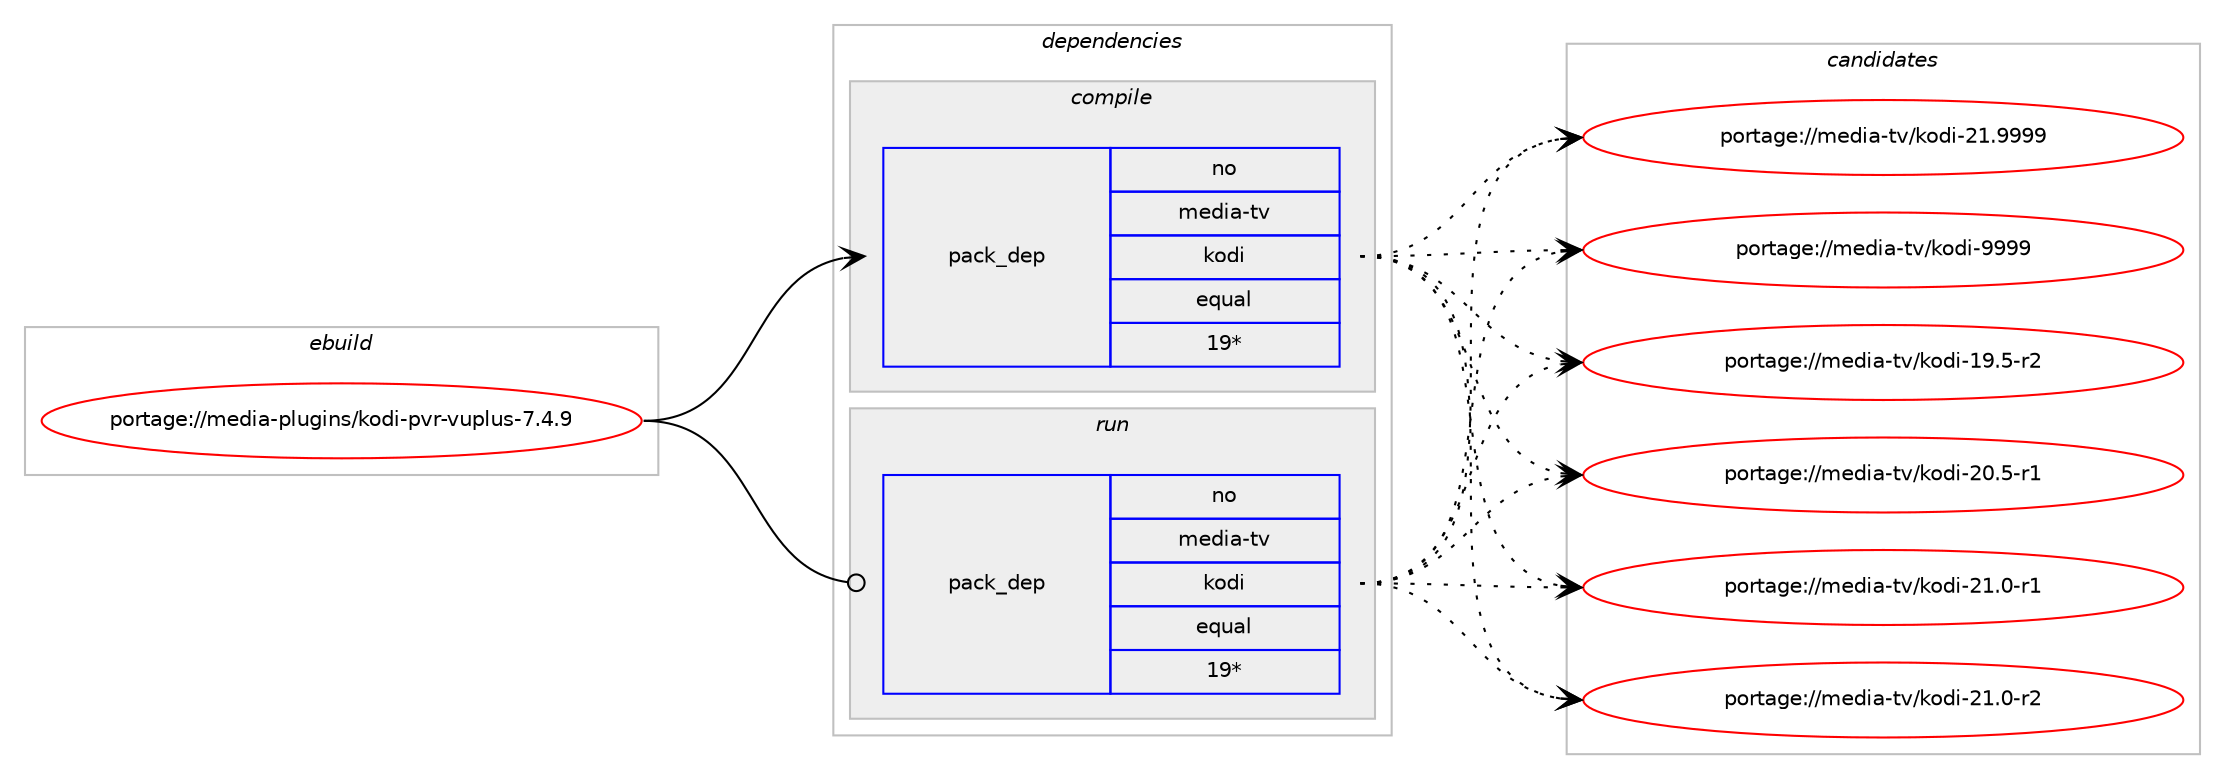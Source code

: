 digraph prolog {

# *************
# Graph options
# *************

newrank=true;
concentrate=true;
compound=true;
graph [rankdir=LR,fontname=Helvetica,fontsize=10,ranksep=1.5];#, ranksep=2.5, nodesep=0.2];
edge  [arrowhead=vee];
node  [fontname=Helvetica,fontsize=10];

# **********
# The ebuild
# **********

subgraph cluster_leftcol {
color=gray;
rank=same;
label=<<i>ebuild</i>>;
id [label="portage://media-plugins/kodi-pvr-vuplus-7.4.9", color=red, width=4, href="../media-plugins/kodi-pvr-vuplus-7.4.9.svg"];
}

# ****************
# The dependencies
# ****************

subgraph cluster_midcol {
color=gray;
label=<<i>dependencies</i>>;
subgraph cluster_compile {
fillcolor="#eeeeee";
style=filled;
label=<<i>compile</i>>;
# *** BEGIN UNKNOWN DEPENDENCY TYPE (TODO) ***
# id -> package_dependency(portage://media-plugins/kodi-pvr-vuplus-7.4.9,install,no,dev-cpp,nlohmann_json,none,[,,],[],[])
# *** END UNKNOWN DEPENDENCY TYPE (TODO) ***

# *** BEGIN UNKNOWN DEPENDENCY TYPE (TODO) ***
# id -> package_dependency(portage://media-plugins/kodi-pvr-vuplus-7.4.9,install,no,dev-libs,tinyxml,none,[,,],[],[])
# *** END UNKNOWN DEPENDENCY TYPE (TODO) ***

subgraph pack81890 {
dependency160880 [label=<<TABLE BORDER="0" CELLBORDER="1" CELLSPACING="0" CELLPADDING="4" WIDTH="220"><TR><TD ROWSPAN="6" CELLPADDING="30">pack_dep</TD></TR><TR><TD WIDTH="110">no</TD></TR><TR><TD>media-tv</TD></TR><TR><TD>kodi</TD></TR><TR><TD>equal</TD></TR><TR><TD>19*</TD></TR></TABLE>>, shape=none, color=blue];
}
id:e -> dependency160880:w [weight=20,style="solid",arrowhead="vee"];
}
subgraph cluster_compileandrun {
fillcolor="#eeeeee";
style=filled;
label=<<i>compile and run</i>>;
}
subgraph cluster_run {
fillcolor="#eeeeee";
style=filled;
label=<<i>run</i>>;
# *** BEGIN UNKNOWN DEPENDENCY TYPE (TODO) ***
# id -> package_dependency(portage://media-plugins/kodi-pvr-vuplus-7.4.9,run,no,dev-cpp,nlohmann_json,none,[,,],[],[])
# *** END UNKNOWN DEPENDENCY TYPE (TODO) ***

# *** BEGIN UNKNOWN DEPENDENCY TYPE (TODO) ***
# id -> package_dependency(portage://media-plugins/kodi-pvr-vuplus-7.4.9,run,no,dev-libs,tinyxml,none,[,,],[],[])
# *** END UNKNOWN DEPENDENCY TYPE (TODO) ***

subgraph pack81891 {
dependency160881 [label=<<TABLE BORDER="0" CELLBORDER="1" CELLSPACING="0" CELLPADDING="4" WIDTH="220"><TR><TD ROWSPAN="6" CELLPADDING="30">pack_dep</TD></TR><TR><TD WIDTH="110">no</TD></TR><TR><TD>media-tv</TD></TR><TR><TD>kodi</TD></TR><TR><TD>equal</TD></TR><TR><TD>19*</TD></TR></TABLE>>, shape=none, color=blue];
}
id:e -> dependency160881:w [weight=20,style="solid",arrowhead="odot"];
}
}

# **************
# The candidates
# **************

subgraph cluster_choices {
rank=same;
color=gray;
label=<<i>candidates</i>>;

subgraph choice81890 {
color=black;
nodesep=1;
choice10910110010597451161184710711110010545495746534511450 [label="portage://media-tv/kodi-19.5-r2", color=red, width=4,href="../media-tv/kodi-19.5-r2.svg"];
choice10910110010597451161184710711110010545504846534511449 [label="portage://media-tv/kodi-20.5-r1", color=red, width=4,href="../media-tv/kodi-20.5-r1.svg"];
choice10910110010597451161184710711110010545504946484511449 [label="portage://media-tv/kodi-21.0-r1", color=red, width=4,href="../media-tv/kodi-21.0-r1.svg"];
choice10910110010597451161184710711110010545504946484511450 [label="portage://media-tv/kodi-21.0-r2", color=red, width=4,href="../media-tv/kodi-21.0-r2.svg"];
choice1091011001059745116118471071111001054550494657575757 [label="portage://media-tv/kodi-21.9999", color=red, width=4,href="../media-tv/kodi-21.9999.svg"];
choice1091011001059745116118471071111001054557575757 [label="portage://media-tv/kodi-9999", color=red, width=4,href="../media-tv/kodi-9999.svg"];
dependency160880:e -> choice10910110010597451161184710711110010545495746534511450:w [style=dotted,weight="100"];
dependency160880:e -> choice10910110010597451161184710711110010545504846534511449:w [style=dotted,weight="100"];
dependency160880:e -> choice10910110010597451161184710711110010545504946484511449:w [style=dotted,weight="100"];
dependency160880:e -> choice10910110010597451161184710711110010545504946484511450:w [style=dotted,weight="100"];
dependency160880:e -> choice1091011001059745116118471071111001054550494657575757:w [style=dotted,weight="100"];
dependency160880:e -> choice1091011001059745116118471071111001054557575757:w [style=dotted,weight="100"];
}
subgraph choice81891 {
color=black;
nodesep=1;
choice10910110010597451161184710711110010545495746534511450 [label="portage://media-tv/kodi-19.5-r2", color=red, width=4,href="../media-tv/kodi-19.5-r2.svg"];
choice10910110010597451161184710711110010545504846534511449 [label="portage://media-tv/kodi-20.5-r1", color=red, width=4,href="../media-tv/kodi-20.5-r1.svg"];
choice10910110010597451161184710711110010545504946484511449 [label="portage://media-tv/kodi-21.0-r1", color=red, width=4,href="../media-tv/kodi-21.0-r1.svg"];
choice10910110010597451161184710711110010545504946484511450 [label="portage://media-tv/kodi-21.0-r2", color=red, width=4,href="../media-tv/kodi-21.0-r2.svg"];
choice1091011001059745116118471071111001054550494657575757 [label="portage://media-tv/kodi-21.9999", color=red, width=4,href="../media-tv/kodi-21.9999.svg"];
choice1091011001059745116118471071111001054557575757 [label="portage://media-tv/kodi-9999", color=red, width=4,href="../media-tv/kodi-9999.svg"];
dependency160881:e -> choice10910110010597451161184710711110010545495746534511450:w [style=dotted,weight="100"];
dependency160881:e -> choice10910110010597451161184710711110010545504846534511449:w [style=dotted,weight="100"];
dependency160881:e -> choice10910110010597451161184710711110010545504946484511449:w [style=dotted,weight="100"];
dependency160881:e -> choice10910110010597451161184710711110010545504946484511450:w [style=dotted,weight="100"];
dependency160881:e -> choice1091011001059745116118471071111001054550494657575757:w [style=dotted,weight="100"];
dependency160881:e -> choice1091011001059745116118471071111001054557575757:w [style=dotted,weight="100"];
}
}

}
